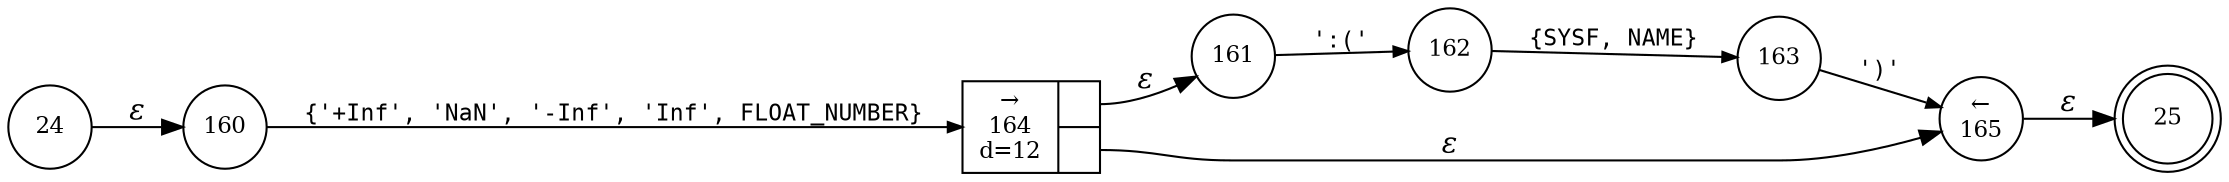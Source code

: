 digraph ATN {
rankdir=LR;
s25[fontsize=11, label="25", shape=doublecircle, fixedsize=true, width=.6];
s160[fontsize=11,label="160", shape=circle, fixedsize=true, width=.55, peripheries=1];
s161[fontsize=11,label="161", shape=circle, fixedsize=true, width=.55, peripheries=1];
s162[fontsize=11,label="162", shape=circle, fixedsize=true, width=.55, peripheries=1];
s163[fontsize=11,label="163", shape=circle, fixedsize=true, width=.55, peripheries=1];
s164[fontsize=11,label="{&rarr;\n164\nd=12|{<p0>|<p1>}}", shape=record, fixedsize=false, peripheries=1];
s165[fontsize=11,label="&larr;\n165", shape=circle, fixedsize=true, width=.55, peripheries=1];
s24[fontsize=11,label="24", shape=circle, fixedsize=true, width=.55, peripheries=1];
s24 -> s160 [fontname="Times-Italic", label="&epsilon;"];
s160 -> s164 [fontsize=11, fontname="Courier", arrowsize=.7, label = "{'+Inf', 'NaN', '-Inf', 'Inf', FLOAT_NUMBER}", arrowhead = normal];
s164:p0 -> s161 [fontname="Times-Italic", label="&epsilon;"];
s164:p1 -> s165 [fontname="Times-Italic", label="&epsilon;"];
s161 -> s162 [fontsize=11, fontname="Courier", arrowsize=.7, label = "':('", arrowhead = normal];
s165 -> s25 [fontname="Times-Italic", label="&epsilon;"];
s162 -> s163 [fontsize=11, fontname="Courier", arrowsize=.7, label = "{SYSF, NAME}", arrowhead = normal];
s163 -> s165 [fontsize=11, fontname="Courier", arrowsize=.7, label = "')'", arrowhead = normal];
}